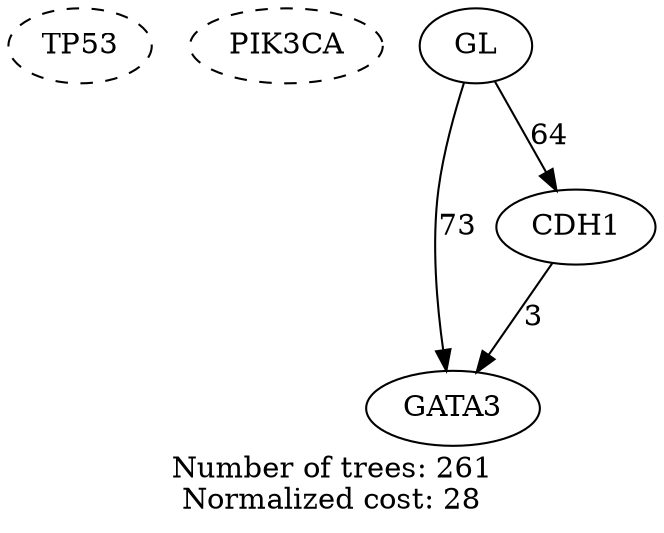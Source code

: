 digraph T {
	label="Number of trees: 261\nNormalized cost: 28"
	4 [style=dashed, label="TP53"]
	3 [style=dashed, label="PIK3CA"]
	2 [label="GL"]
	1 [label="GATA3"]
	0 [label="CDH1"]
	2 -> 1 [label="73"]
	2 -> 0 [label="64"]
	0 -> 1 [label="3"]
}
